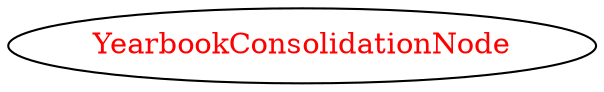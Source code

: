 digraph dependencyGraph {
 concentrate=true;
 ranksep="2.0";
 rankdir="LR"; 
 splines="ortho";
"YearbookConsolidationNode" [fontcolor="red"];
}